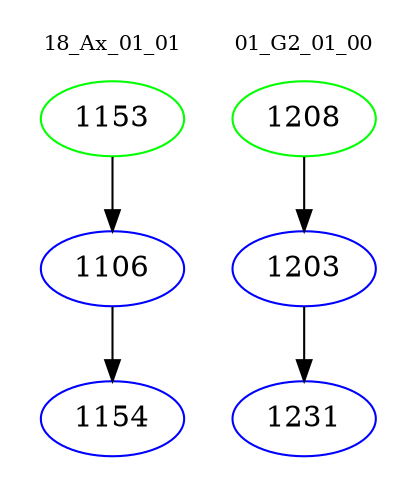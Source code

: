 digraph{
subgraph cluster_0 {
color = white
label = "18_Ax_01_01";
fontsize=10;
T0_1153 [label="1153", color="green"]
T0_1153 -> T0_1106 [color="black"]
T0_1106 [label="1106", color="blue"]
T0_1106 -> T0_1154 [color="black"]
T0_1154 [label="1154", color="blue"]
}
subgraph cluster_1 {
color = white
label = "01_G2_01_00";
fontsize=10;
T1_1208 [label="1208", color="green"]
T1_1208 -> T1_1203 [color="black"]
T1_1203 [label="1203", color="blue"]
T1_1203 -> T1_1231 [color="black"]
T1_1231 [label="1231", color="blue"]
}
}
